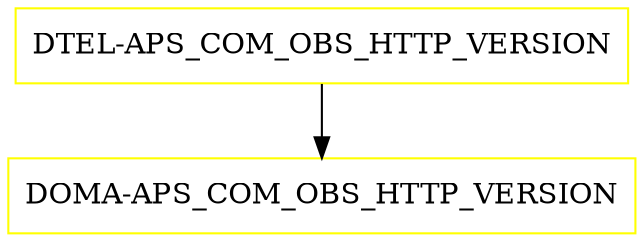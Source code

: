 digraph G {
  "DTEL-APS_COM_OBS_HTTP_VERSION" [shape=box,color=yellow];
  "DOMA-APS_COM_OBS_HTTP_VERSION" [shape=box,color=yellow,URL="./DOMA_APS_COM_OBS_HTTP_VERSION.html"];
  "DTEL-APS_COM_OBS_HTTP_VERSION" -> "DOMA-APS_COM_OBS_HTTP_VERSION";
}
